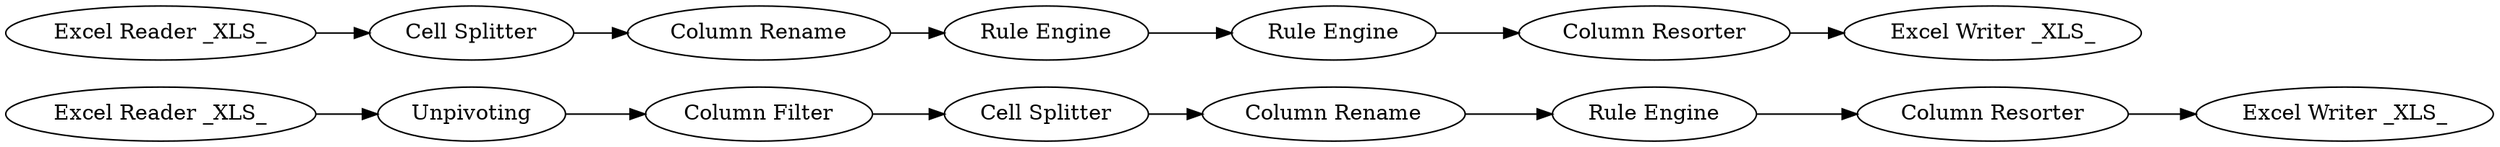 digraph {
	4 -> 7
	11 -> 10
	7 -> 8
	6 -> 4
	10 -> 9
	13 -> 12
	3 -> 5
	9 -> 13
	5 -> 6
	8 -> 20
	12 -> 21
	1 -> 3
	2 -> 11
	5 [label="Column Filter"]
	20 [label="Excel Writer _XLS_"]
	13 [label="Rule Engine"]
	1 [label="Excel Reader _XLS_"]
	7 [label="Rule Engine"]
	9 [label="Rule Engine"]
	11 [label="Cell Splitter"]
	4 [label="Column Rename"]
	21 [label="Excel Writer _XLS_"]
	6 [label="Cell Splitter"]
	8 [label="Column Resorter"]
	12 [label="Column Resorter"]
	3 [label=Unpivoting]
	2 [label="Excel Reader _XLS_"]
	10 [label="Column Rename"]
	rankdir=LR
}
